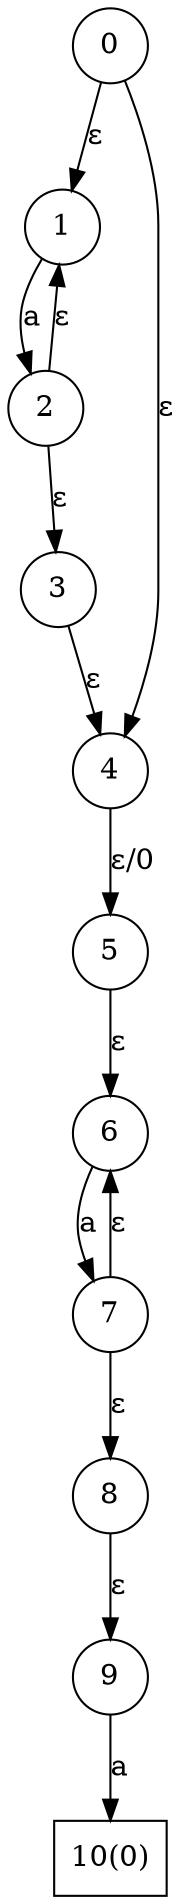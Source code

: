 digraph a_star_capture {	0 -> 1[label="ε"]
	0 -> 4[label="ε"]
	1 -> 2[label="a"]
	2 -> 1[label="ε"]
	2 -> 3[label="ε"]
	3 -> 4[label="ε"]
	4 -> 5[label="ε/0"]
	5 -> 6[label="ε"]
	6 -> 7[label="a"]
	7 -> 6[label="ε"]
	7 -> 8[label="ε"]
	8 -> 9[label="ε"]
	9 -> 10[label="a"]0[shape=circle,label=0]
1[shape=circle,label=1]
2[shape=circle,label=2]
3[shape=circle,label=3]
4[shape=circle,label=4]
5[shape=circle,label=5]
6[shape=circle,label=6]
7[shape=circle,label=7]
8[shape=circle,label=8]
9[shape=circle,label=9]
10[shape=box,label="10(0)"]}
